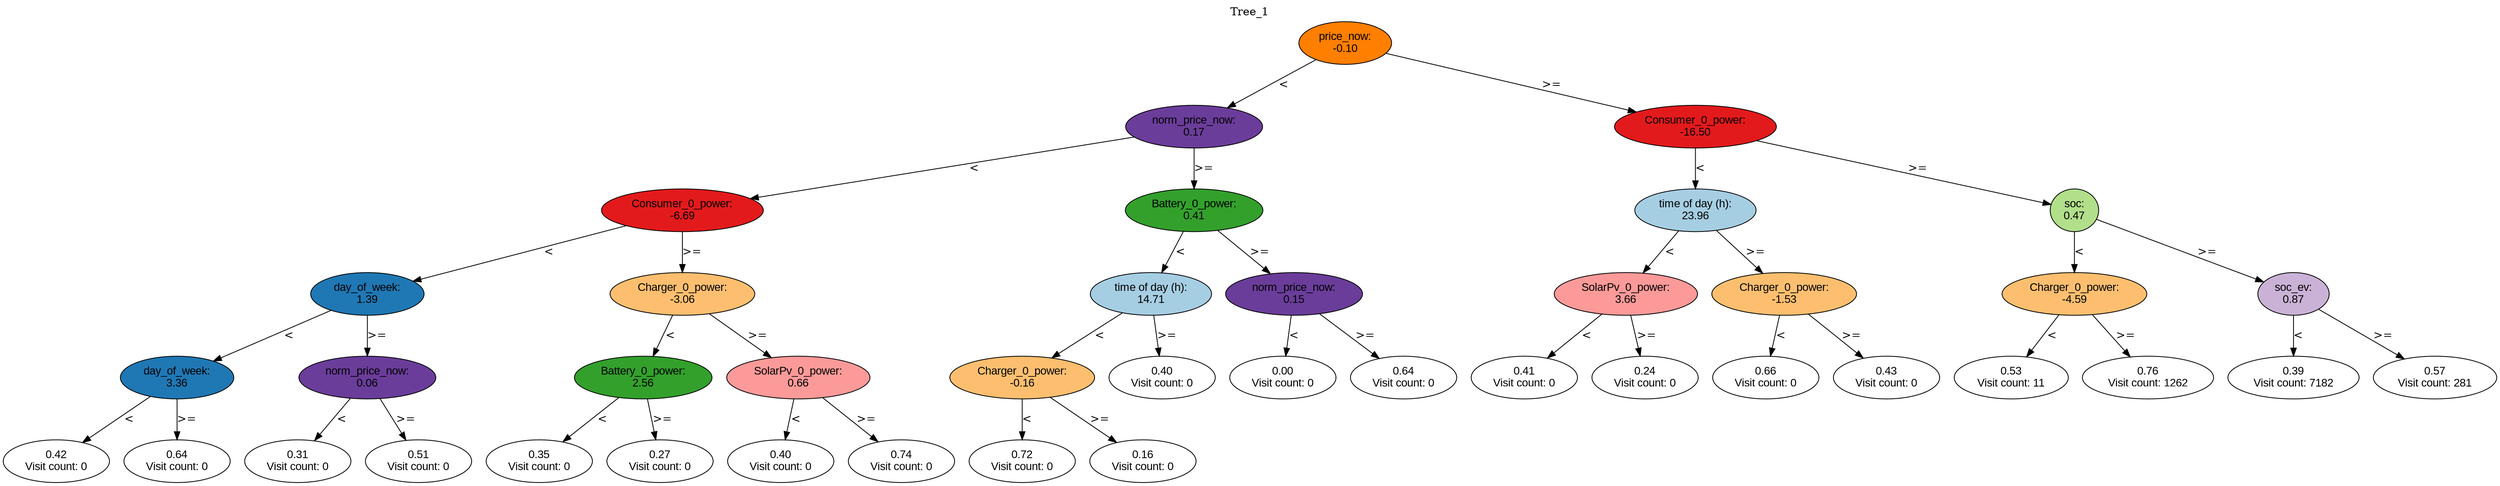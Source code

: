 digraph BST {
    node [fontname="Arial" style=filled colorscheme=paired12];
    0 [ label = "price_now:
-0.10" fillcolor=8];
    1 [ label = "norm_price_now:
0.17" fillcolor=10];
    2 [ label = "Consumer_0_power:
-6.69" fillcolor=6];
    3 [ label = "day_of_week:
1.39" fillcolor=2];
    4 [ label = "day_of_week:
3.36" fillcolor=2];
    5 [ label = "0.42
Visit count: 0" fillcolor=white];
    6 [ label = "0.64
Visit count: 0" fillcolor=white];
    7 [ label = "norm_price_now:
0.06" fillcolor=10];
    8 [ label = "0.31
Visit count: 0" fillcolor=white];
    9 [ label = "0.51
Visit count: 0" fillcolor=white];
    10 [ label = "Charger_0_power:
-3.06" fillcolor=7];
    11 [ label = "Battery_0_power:
2.56" fillcolor=4];
    12 [ label = "0.35
Visit count: 0" fillcolor=white];
    13 [ label = "0.27
Visit count: 0" fillcolor=white];
    14 [ label = "SolarPv_0_power:
0.66" fillcolor=5];
    15 [ label = "0.40
Visit count: 0" fillcolor=white];
    16 [ label = "0.74
Visit count: 0" fillcolor=white];
    17 [ label = "Battery_0_power:
0.41" fillcolor=4];
    18 [ label = "time of day (h):
14.71" fillcolor=1];
    19 [ label = "Charger_0_power:
-0.16" fillcolor=7];
    20 [ label = "0.72
Visit count: 0" fillcolor=white];
    21 [ label = "0.16
Visit count: 0" fillcolor=white];
    22 [ label = "0.40
Visit count: 0" fillcolor=white];
    23 [ label = "norm_price_now:
0.15" fillcolor=10];
    24 [ label = "0.00
Visit count: 0" fillcolor=white];
    25 [ label = "0.64
Visit count: 0" fillcolor=white];
    26 [ label = "Consumer_0_power:
-16.50" fillcolor=6];
    27 [ label = "time of day (h):
23.96" fillcolor=1];
    28 [ label = "SolarPv_0_power:
3.66" fillcolor=5];
    29 [ label = "0.41
Visit count: 0" fillcolor=white];
    30 [ label = "0.24
Visit count: 0" fillcolor=white];
    31 [ label = "Charger_0_power:
-1.53" fillcolor=7];
    32 [ label = "0.66
Visit count: 0" fillcolor=white];
    33 [ label = "0.43
Visit count: 0" fillcolor=white];
    34 [ label = "soc:
0.47" fillcolor=3];
    35 [ label = "Charger_0_power:
-4.59" fillcolor=7];
    36 [ label = "0.53
Visit count: 11" fillcolor=white];
    37 [ label = "0.76
Visit count: 1262" fillcolor=white];
    38 [ label = "soc_ev:
0.87" fillcolor=9];
    39 [ label = "0.39
Visit count: 7182" fillcolor=white];
    40 [ label = "0.57
Visit count: 281" fillcolor=white];

    0  -> 1[ label = "<"];
    0  -> 26[ label = ">="];
    1  -> 2[ label = "<"];
    1  -> 17[ label = ">="];
    2  -> 3[ label = "<"];
    2  -> 10[ label = ">="];
    3  -> 4[ label = "<"];
    3  -> 7[ label = ">="];
    4  -> 5[ label = "<"];
    4  -> 6[ label = ">="];
    7  -> 8[ label = "<"];
    7  -> 9[ label = ">="];
    10  -> 11[ label = "<"];
    10  -> 14[ label = ">="];
    11  -> 12[ label = "<"];
    11  -> 13[ label = ">="];
    14  -> 15[ label = "<"];
    14  -> 16[ label = ">="];
    17  -> 18[ label = "<"];
    17  -> 23[ label = ">="];
    18  -> 19[ label = "<"];
    18  -> 22[ label = ">="];
    19  -> 20[ label = "<"];
    19  -> 21[ label = ">="];
    23  -> 24[ label = "<"];
    23  -> 25[ label = ">="];
    26  -> 27[ label = "<"];
    26  -> 34[ label = ">="];
    27  -> 28[ label = "<"];
    27  -> 31[ label = ">="];
    28  -> 29[ label = "<"];
    28  -> 30[ label = ">="];
    31  -> 32[ label = "<"];
    31  -> 33[ label = ">="];
    34  -> 35[ label = "<"];
    34  -> 38[ label = ">="];
    35  -> 36[ label = "<"];
    35  -> 37[ label = ">="];
    38  -> 39[ label = "<"];
    38  -> 40[ label = ">="];

    labelloc="t";
    label="Tree_1";
}